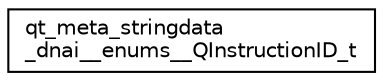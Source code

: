 digraph "Graphical Class Hierarchy"
{
  edge [fontname="Helvetica",fontsize="10",labelfontname="Helvetica",labelfontsize="10"];
  node [fontname="Helvetica",fontsize="10",shape=record];
  rankdir="LR";
  Node1 [label="qt_meta_stringdata\l_dnai__enums__QInstructionID_t",height=0.2,width=0.4,color="black", fillcolor="white", style="filled",URL="$structqt__meta__stringdata__dnai____enums_____q_instruction_i_d__t.html"];
}
